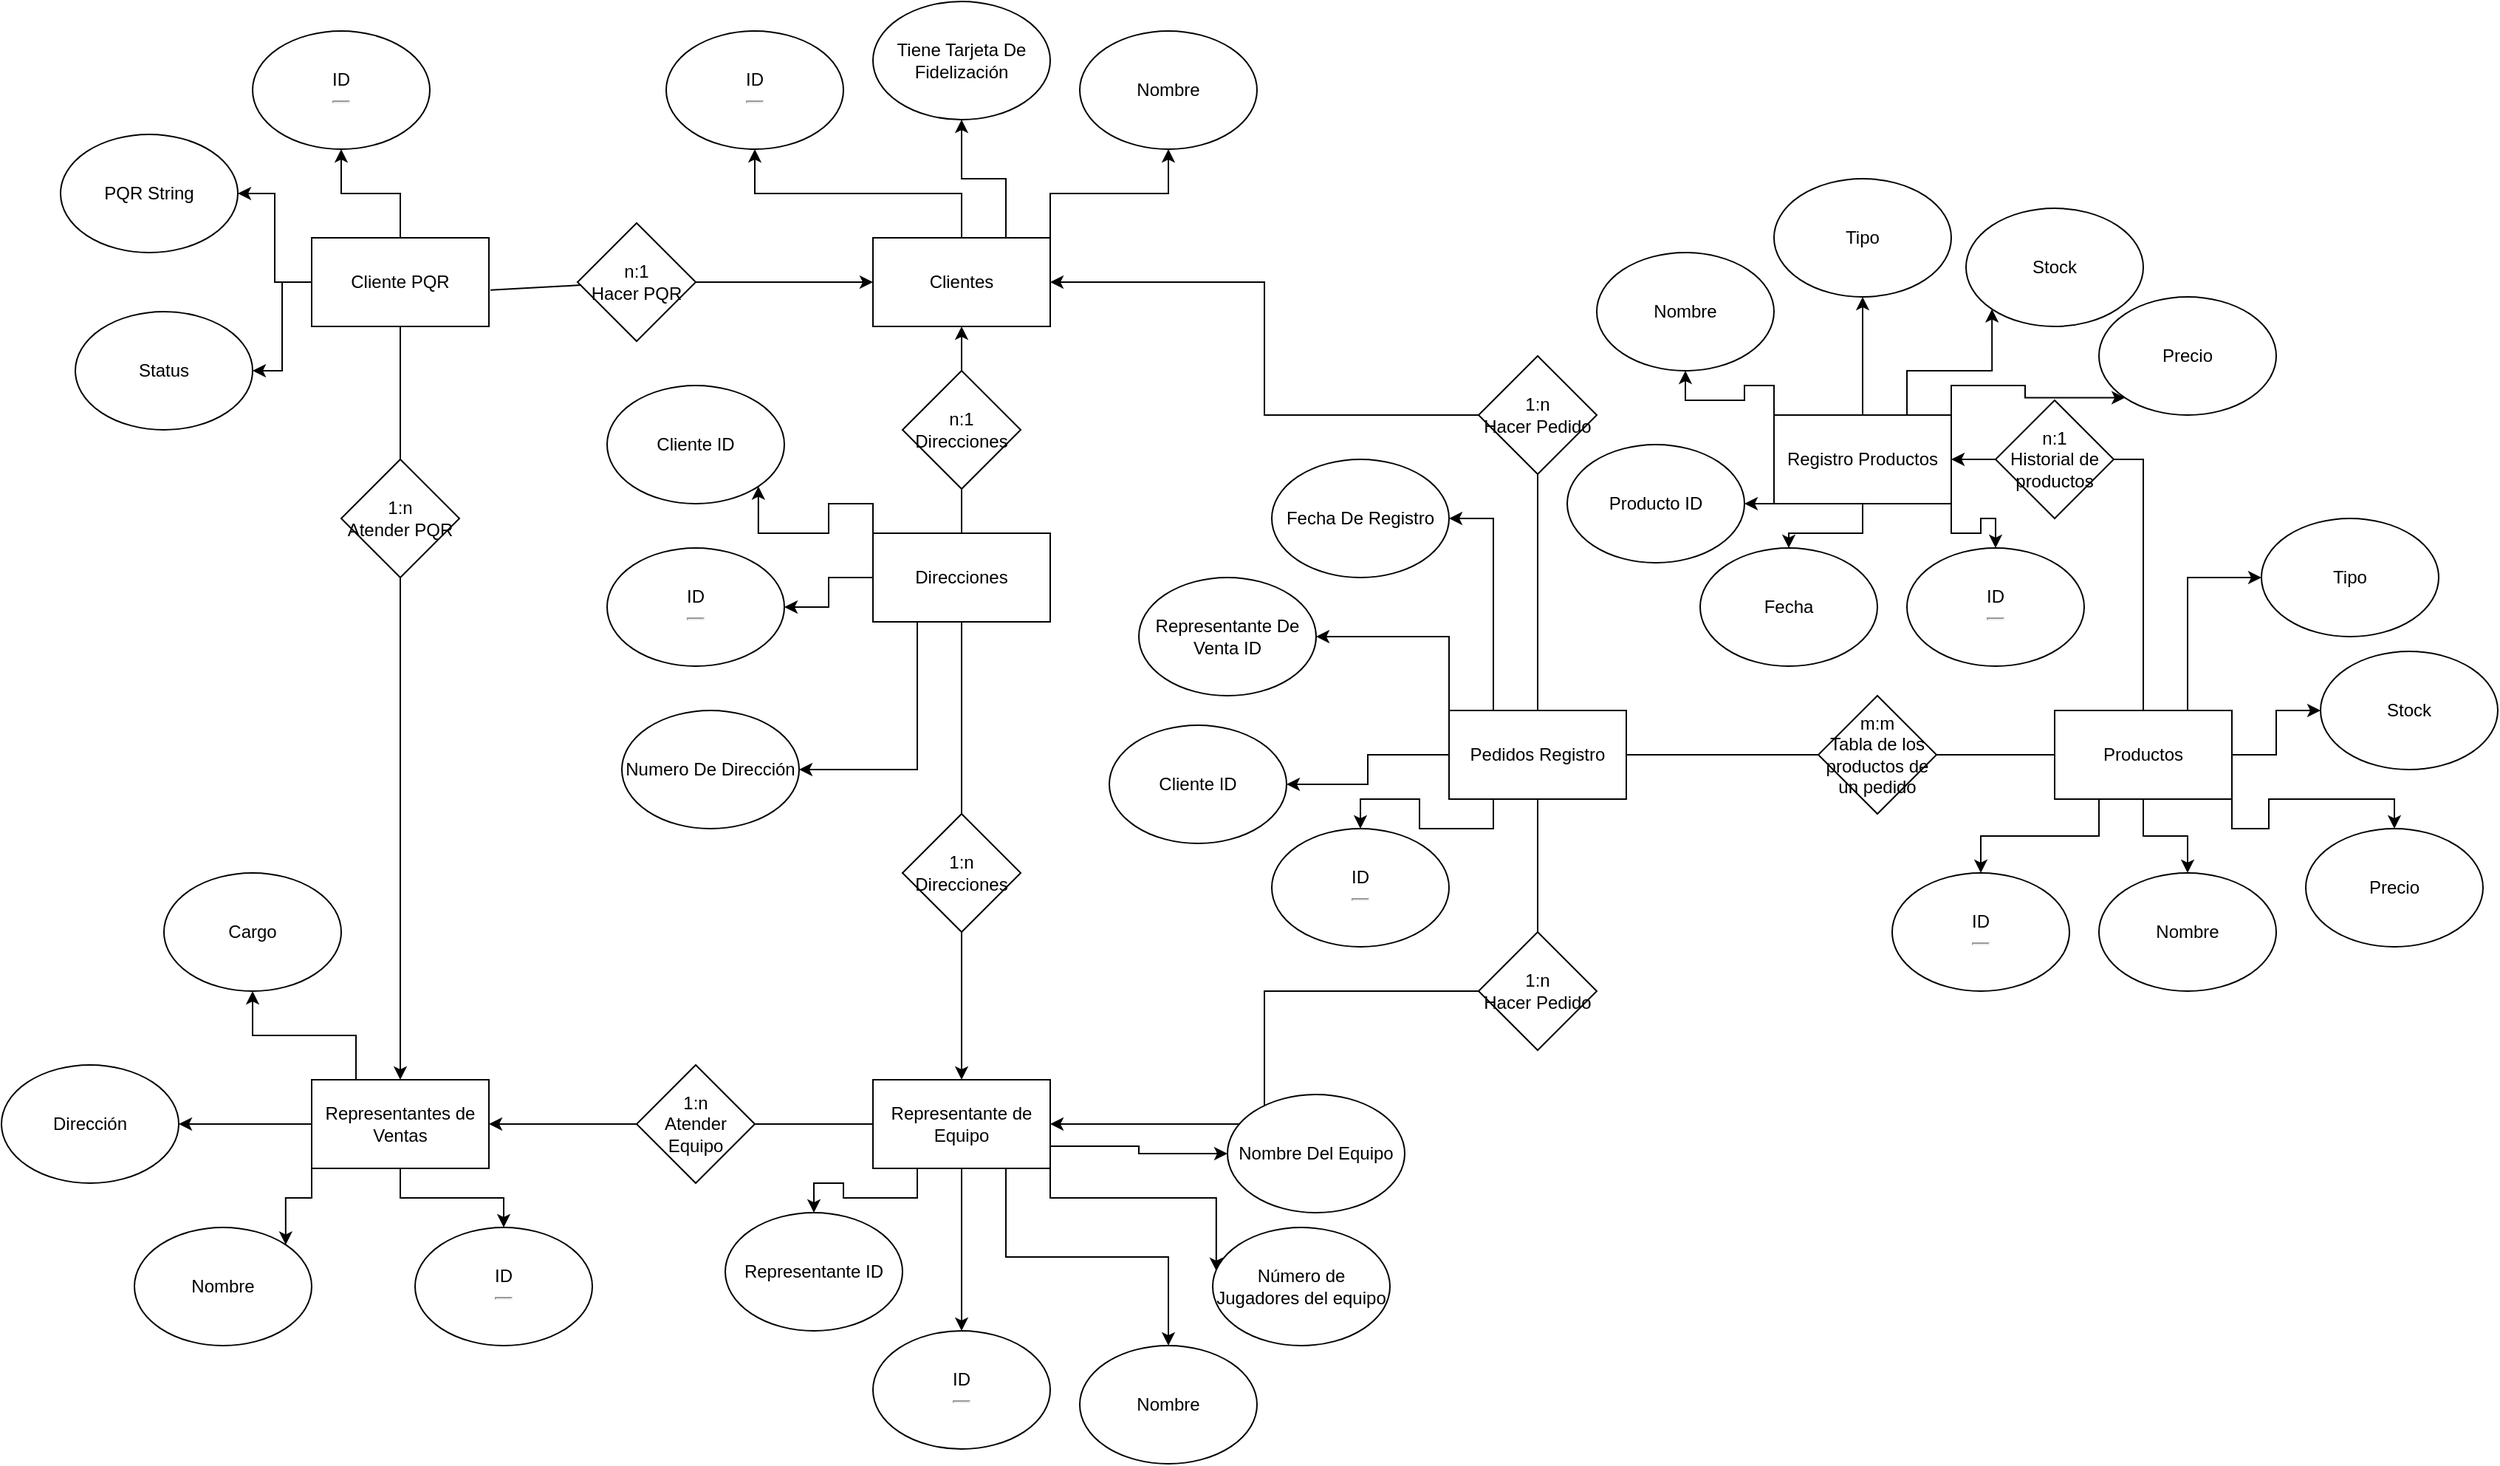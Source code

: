 <mxfile version="28.1.2">
  <diagram name="Page-1" id="uvxakMY1Tl4z4DkVzuHC">
    <mxGraphModel dx="2788" dy="1051" grid="0" gridSize="10" guides="1" tooltips="1" connect="1" arrows="1" fold="1" page="1" pageScale="1" pageWidth="850" pageHeight="1100" background="none" math="0" shadow="0">
      <root>
        <mxCell id="0" />
        <mxCell id="1" parent="0" />
        <mxCell id="mCUT53ah34eajxntrEGg-59" style="edgeStyle=orthogonalEdgeStyle;rounded=0;orthogonalLoop=1;jettySize=auto;html=1;exitX=0.5;exitY=0;exitDx=0;exitDy=0;entryX=0.5;entryY=1;entryDx=0;entryDy=0;" edge="1" parent="1" source="mCUT53ah34eajxntrEGg-1" target="mCUT53ah34eajxntrEGg-55">
          <mxGeometry relative="1" as="geometry" />
        </mxCell>
        <mxCell id="mCUT53ah34eajxntrEGg-60" style="edgeStyle=orthogonalEdgeStyle;rounded=0;orthogonalLoop=1;jettySize=auto;html=1;exitX=0.75;exitY=0;exitDx=0;exitDy=0;entryX=0.5;entryY=1;entryDx=0;entryDy=0;" edge="1" parent="1" source="mCUT53ah34eajxntrEGg-1" target="mCUT53ah34eajxntrEGg-56">
          <mxGeometry relative="1" as="geometry" />
        </mxCell>
        <mxCell id="mCUT53ah34eajxntrEGg-61" style="edgeStyle=orthogonalEdgeStyle;rounded=0;orthogonalLoop=1;jettySize=auto;html=1;exitX=1;exitY=0;exitDx=0;exitDy=0;" edge="1" parent="1" source="mCUT53ah34eajxntrEGg-1" target="mCUT53ah34eajxntrEGg-54">
          <mxGeometry relative="1" as="geometry" />
        </mxCell>
        <mxCell id="mCUT53ah34eajxntrEGg-1" value="Clientes" style="rounded=0;whiteSpace=wrap;html=1;" vertex="1" parent="1">
          <mxGeometry x="310" y="170" width="120" height="60" as="geometry" />
        </mxCell>
        <mxCell id="mCUT53ah34eajxntrEGg-2" value="" style="edgeStyle=orthogonalEdgeStyle;rounded=0;orthogonalLoop=1;jettySize=auto;html=1;endArrow=none;endFill=0;" edge="1" parent="1" source="mCUT53ah34eajxntrEGg-4" target="mCUT53ah34eajxntrEGg-39">
          <mxGeometry relative="1" as="geometry" />
        </mxCell>
        <mxCell id="mCUT53ah34eajxntrEGg-3" style="edgeStyle=orthogonalEdgeStyle;rounded=0;orthogonalLoop=1;jettySize=auto;html=1;entryX=0.5;entryY=0;entryDx=0;entryDy=0;exitX=0.25;exitY=1;exitDx=0;exitDy=0;" edge="1" parent="1" source="mCUT53ah34eajxntrEGg-4" target="mCUT53ah34eajxntrEGg-43">
          <mxGeometry relative="1" as="geometry" />
        </mxCell>
        <mxCell id="mCUT53ah34eajxntrEGg-79" style="edgeStyle=orthogonalEdgeStyle;rounded=0;orthogonalLoop=1;jettySize=auto;html=1;exitX=0.5;exitY=1;exitDx=0;exitDy=0;entryX=0.5;entryY=0;entryDx=0;entryDy=0;" edge="1" parent="1" source="mCUT53ah34eajxntrEGg-4" target="mCUT53ah34eajxntrEGg-77">
          <mxGeometry relative="1" as="geometry" />
        </mxCell>
        <mxCell id="mCUT53ah34eajxntrEGg-81" style="edgeStyle=orthogonalEdgeStyle;rounded=0;orthogonalLoop=1;jettySize=auto;html=1;exitX=1;exitY=1;exitDx=0;exitDy=0;" edge="1" parent="1" source="mCUT53ah34eajxntrEGg-4" target="mCUT53ah34eajxntrEGg-80">
          <mxGeometry relative="1" as="geometry" />
        </mxCell>
        <mxCell id="mCUT53ah34eajxntrEGg-83" style="edgeStyle=orthogonalEdgeStyle;rounded=0;orthogonalLoop=1;jettySize=auto;html=1;exitX=1;exitY=0.5;exitDx=0;exitDy=0;entryX=0;entryY=0.5;entryDx=0;entryDy=0;" edge="1" parent="1" source="mCUT53ah34eajxntrEGg-4" target="mCUT53ah34eajxntrEGg-82">
          <mxGeometry relative="1" as="geometry" />
        </mxCell>
        <mxCell id="mCUT53ah34eajxntrEGg-85" style="edgeStyle=orthogonalEdgeStyle;rounded=0;orthogonalLoop=1;jettySize=auto;html=1;exitX=0.75;exitY=0;exitDx=0;exitDy=0;entryX=0;entryY=0.5;entryDx=0;entryDy=0;" edge="1" parent="1" source="mCUT53ah34eajxntrEGg-4" target="mCUT53ah34eajxntrEGg-84">
          <mxGeometry relative="1" as="geometry" />
        </mxCell>
        <mxCell id="mCUT53ah34eajxntrEGg-101" style="edgeStyle=orthogonalEdgeStyle;rounded=0;orthogonalLoop=1;jettySize=auto;html=1;exitX=0.5;exitY=0;exitDx=0;exitDy=0;entryX=1;entryY=0.5;entryDx=0;entryDy=0;endArrow=none;endFill=0;" edge="1" parent="1" source="mCUT53ah34eajxntrEGg-4" target="mCUT53ah34eajxntrEGg-98">
          <mxGeometry relative="1" as="geometry" />
        </mxCell>
        <mxCell id="mCUT53ah34eajxntrEGg-4" value="Productos" style="rounded=0;whiteSpace=wrap;html=1;" vertex="1" parent="1">
          <mxGeometry x="1110" y="490" width="120" height="60" as="geometry" />
        </mxCell>
        <mxCell id="mCUT53ah34eajxntrEGg-5" style="edgeStyle=orthogonalEdgeStyle;rounded=0;orthogonalLoop=1;jettySize=auto;html=1;exitX=0.25;exitY=1;exitDx=0;exitDy=0;" edge="1" parent="1" source="mCUT53ah34eajxntrEGg-6" target="mCUT53ah34eajxntrEGg-44">
          <mxGeometry relative="1" as="geometry" />
        </mxCell>
        <mxCell id="mCUT53ah34eajxntrEGg-72" style="edgeStyle=orthogonalEdgeStyle;rounded=0;orthogonalLoop=1;jettySize=auto;html=1;exitX=0;exitY=0.5;exitDx=0;exitDy=0;entryX=1;entryY=0.5;entryDx=0;entryDy=0;" edge="1" parent="1" source="mCUT53ah34eajxntrEGg-6" target="mCUT53ah34eajxntrEGg-71">
          <mxGeometry relative="1" as="geometry" />
        </mxCell>
        <mxCell id="mCUT53ah34eajxntrEGg-74" style="edgeStyle=orthogonalEdgeStyle;rounded=0;orthogonalLoop=1;jettySize=auto;html=1;exitX=0;exitY=0;exitDx=0;exitDy=0;entryX=1;entryY=0.5;entryDx=0;entryDy=0;" edge="1" parent="1" source="mCUT53ah34eajxntrEGg-6" target="mCUT53ah34eajxntrEGg-73">
          <mxGeometry relative="1" as="geometry" />
        </mxCell>
        <mxCell id="mCUT53ah34eajxntrEGg-76" style="edgeStyle=orthogonalEdgeStyle;rounded=0;orthogonalLoop=1;jettySize=auto;html=1;exitX=0.25;exitY=0;exitDx=0;exitDy=0;entryX=1;entryY=0.5;entryDx=0;entryDy=0;" edge="1" parent="1" source="mCUT53ah34eajxntrEGg-6" target="mCUT53ah34eajxntrEGg-75">
          <mxGeometry relative="1" as="geometry" />
        </mxCell>
        <mxCell id="mCUT53ah34eajxntrEGg-6" value="Pedidos Registro" style="rounded=0;whiteSpace=wrap;html=1;" vertex="1" parent="1">
          <mxGeometry x="700" y="490" width="120" height="60" as="geometry" />
        </mxCell>
        <mxCell id="mCUT53ah34eajxntrEGg-7" style="edgeStyle=orthogonalEdgeStyle;rounded=0;orthogonalLoop=1;jettySize=auto;html=1;" edge="1" parent="1" source="mCUT53ah34eajxntrEGg-8" target="mCUT53ah34eajxntrEGg-41">
          <mxGeometry relative="1" as="geometry" />
        </mxCell>
        <mxCell id="mCUT53ah34eajxntrEGg-62" style="edgeStyle=orthogonalEdgeStyle;rounded=0;orthogonalLoop=1;jettySize=auto;html=1;exitX=0.25;exitY=0;exitDx=0;exitDy=0;" edge="1" parent="1" source="mCUT53ah34eajxntrEGg-8" target="mCUT53ah34eajxntrEGg-53">
          <mxGeometry relative="1" as="geometry" />
        </mxCell>
        <mxCell id="mCUT53ah34eajxntrEGg-63" style="edgeStyle=orthogonalEdgeStyle;rounded=0;orthogonalLoop=1;jettySize=auto;html=1;exitX=0;exitY=0.5;exitDx=0;exitDy=0;entryX=1;entryY=0.5;entryDx=0;entryDy=0;" edge="1" parent="1" source="mCUT53ah34eajxntrEGg-8" target="mCUT53ah34eajxntrEGg-52">
          <mxGeometry relative="1" as="geometry" />
        </mxCell>
        <mxCell id="mCUT53ah34eajxntrEGg-64" style="edgeStyle=orthogonalEdgeStyle;rounded=0;orthogonalLoop=1;jettySize=auto;html=1;exitX=0;exitY=1;exitDx=0;exitDy=0;entryX=1;entryY=0;entryDx=0;entryDy=0;" edge="1" parent="1" source="mCUT53ah34eajxntrEGg-8" target="mCUT53ah34eajxntrEGg-51">
          <mxGeometry relative="1" as="geometry" />
        </mxCell>
        <mxCell id="mCUT53ah34eajxntrEGg-8" value="Representantes de Ventas" style="rounded=0;whiteSpace=wrap;html=1;" vertex="1" parent="1">
          <mxGeometry x="-70" y="740" width="120" height="60" as="geometry" />
        </mxCell>
        <mxCell id="mCUT53ah34eajxntrEGg-9" style="edgeStyle=orthogonalEdgeStyle;rounded=0;orthogonalLoop=1;jettySize=auto;html=1;entryX=0.5;entryY=0;entryDx=0;entryDy=0;" edge="1" parent="1" source="mCUT53ah34eajxntrEGg-10" target="mCUT53ah34eajxntrEGg-42">
          <mxGeometry relative="1" as="geometry" />
        </mxCell>
        <mxCell id="mCUT53ah34eajxntrEGg-65" style="edgeStyle=orthogonalEdgeStyle;rounded=0;orthogonalLoop=1;jettySize=auto;html=1;exitX=1;exitY=1;exitDx=0;exitDy=0;entryX=0.02;entryY=0.368;entryDx=0;entryDy=0;entryPerimeter=0;" edge="1" parent="1" source="mCUT53ah34eajxntrEGg-10" target="mCUT53ah34eajxntrEGg-50">
          <mxGeometry relative="1" as="geometry" />
        </mxCell>
        <mxCell id="mCUT53ah34eajxntrEGg-66" style="edgeStyle=orthogonalEdgeStyle;rounded=0;orthogonalLoop=1;jettySize=auto;html=1;exitX=1;exitY=0.75;exitDx=0;exitDy=0;" edge="1" parent="1" source="mCUT53ah34eajxntrEGg-10" target="mCUT53ah34eajxntrEGg-49">
          <mxGeometry relative="1" as="geometry" />
        </mxCell>
        <mxCell id="mCUT53ah34eajxntrEGg-67" style="edgeStyle=orthogonalEdgeStyle;rounded=0;orthogonalLoop=1;jettySize=auto;html=1;exitX=0.75;exitY=1;exitDx=0;exitDy=0;" edge="1" parent="1" source="mCUT53ah34eajxntrEGg-10" target="mCUT53ah34eajxntrEGg-48">
          <mxGeometry relative="1" as="geometry" />
        </mxCell>
        <mxCell id="mCUT53ah34eajxntrEGg-104" style="edgeStyle=orthogonalEdgeStyle;rounded=0;orthogonalLoop=1;jettySize=auto;html=1;exitX=0.25;exitY=1;exitDx=0;exitDy=0;entryX=0.5;entryY=0;entryDx=0;entryDy=0;" edge="1" parent="1" source="mCUT53ah34eajxntrEGg-10" target="mCUT53ah34eajxntrEGg-103">
          <mxGeometry relative="1" as="geometry" />
        </mxCell>
        <mxCell id="mCUT53ah34eajxntrEGg-10" value="Representante de Equipo" style="rounded=0;whiteSpace=wrap;html=1;" vertex="1" parent="1">
          <mxGeometry x="310" y="740" width="120" height="60" as="geometry" />
        </mxCell>
        <mxCell id="mCUT53ah34eajxntrEGg-11" style="edgeStyle=orthogonalEdgeStyle;rounded=0;orthogonalLoop=1;jettySize=auto;html=1;" edge="1" parent="1" source="mCUT53ah34eajxntrEGg-12" target="mCUT53ah34eajxntrEGg-8">
          <mxGeometry relative="1" as="geometry" />
        </mxCell>
        <mxCell id="mCUT53ah34eajxntrEGg-12" value="1:n&lt;div&gt;Atender Equipo&lt;/div&gt;" style="rhombus;whiteSpace=wrap;html=1;rounded=0;" vertex="1" parent="1">
          <mxGeometry x="150" y="730" width="80" height="80" as="geometry" />
        </mxCell>
        <mxCell id="mCUT53ah34eajxntrEGg-13" value="" style="endArrow=none;html=1;rounded=0;exitX=1;exitY=0.5;exitDx=0;exitDy=0;entryX=0;entryY=0.5;entryDx=0;entryDy=0;" edge="1" parent="1" source="mCUT53ah34eajxntrEGg-12" target="mCUT53ah34eajxntrEGg-10">
          <mxGeometry width="50" height="50" relative="1" as="geometry">
            <mxPoint x="380" y="700" as="sourcePoint" />
            <mxPoint x="430" y="650" as="targetPoint" />
          </mxGeometry>
        </mxCell>
        <mxCell id="mCUT53ah34eajxntrEGg-14" style="edgeStyle=orthogonalEdgeStyle;rounded=0;orthogonalLoop=1;jettySize=auto;html=1;" edge="1" parent="1" source="mCUT53ah34eajxntrEGg-17" target="mCUT53ah34eajxntrEGg-40">
          <mxGeometry relative="1" as="geometry" />
        </mxCell>
        <mxCell id="mCUT53ah34eajxntrEGg-15" style="edgeStyle=orthogonalEdgeStyle;rounded=0;orthogonalLoop=1;jettySize=auto;html=1;entryX=1;entryY=0.5;entryDx=0;entryDy=0;" edge="1" parent="1" source="mCUT53ah34eajxntrEGg-17" target="mCUT53ah34eajxntrEGg-46">
          <mxGeometry relative="1" as="geometry" />
        </mxCell>
        <mxCell id="mCUT53ah34eajxntrEGg-16" style="edgeStyle=orthogonalEdgeStyle;rounded=0;orthogonalLoop=1;jettySize=auto;html=1;entryX=1;entryY=0.5;entryDx=0;entryDy=0;" edge="1" parent="1" source="mCUT53ah34eajxntrEGg-17" target="mCUT53ah34eajxntrEGg-47">
          <mxGeometry relative="1" as="geometry" />
        </mxCell>
        <mxCell id="mCUT53ah34eajxntrEGg-17" value="Cliente PQR" style="rounded=0;whiteSpace=wrap;html=1;" vertex="1" parent="1">
          <mxGeometry x="-70" y="170" width="120" height="60" as="geometry" />
        </mxCell>
        <mxCell id="mCUT53ah34eajxntrEGg-18" style="edgeStyle=orthogonalEdgeStyle;rounded=0;orthogonalLoop=1;jettySize=auto;html=1;entryX=0.5;entryY=0;entryDx=0;entryDy=0;" edge="1" parent="1" source="mCUT53ah34eajxntrEGg-19" target="mCUT53ah34eajxntrEGg-8">
          <mxGeometry relative="1" as="geometry" />
        </mxCell>
        <mxCell id="mCUT53ah34eajxntrEGg-19" value="1:n&lt;div&gt;Atender PQR&lt;/div&gt;" style="rhombus;whiteSpace=wrap;html=1;rounded=0;" vertex="1" parent="1">
          <mxGeometry x="-50" y="320" width="80" height="80" as="geometry" />
        </mxCell>
        <mxCell id="mCUT53ah34eajxntrEGg-20" value="" style="endArrow=none;html=1;rounded=0;exitX=0.5;exitY=1;exitDx=0;exitDy=0;" edge="1" parent="1" source="mCUT53ah34eajxntrEGg-17" target="mCUT53ah34eajxntrEGg-19">
          <mxGeometry width="50" height="50" relative="1" as="geometry">
            <mxPoint x="380" y="600" as="sourcePoint" />
            <mxPoint x="430" y="550" as="targetPoint" />
          </mxGeometry>
        </mxCell>
        <mxCell id="mCUT53ah34eajxntrEGg-21" style="edgeStyle=orthogonalEdgeStyle;rounded=0;orthogonalLoop=1;jettySize=auto;html=1;entryX=0;entryY=0.5;entryDx=0;entryDy=0;" edge="1" parent="1" source="mCUT53ah34eajxntrEGg-22" target="mCUT53ah34eajxntrEGg-1">
          <mxGeometry relative="1" as="geometry" />
        </mxCell>
        <mxCell id="mCUT53ah34eajxntrEGg-22" value="n:1&lt;div&gt;Hacer PQR&lt;/div&gt;" style="rhombus;whiteSpace=wrap;html=1;rounded=0;" vertex="1" parent="1">
          <mxGeometry x="110" y="160" width="80" height="80" as="geometry" />
        </mxCell>
        <mxCell id="mCUT53ah34eajxntrEGg-23" value="" style="endArrow=none;html=1;rounded=0;exitX=1.008;exitY=0.589;exitDx=0;exitDy=0;exitPerimeter=0;" edge="1" parent="1" source="mCUT53ah34eajxntrEGg-17" target="mCUT53ah34eajxntrEGg-22">
          <mxGeometry width="50" height="50" relative="1" as="geometry">
            <mxPoint x="300" y="600" as="sourcePoint" />
            <mxPoint x="350" y="550" as="targetPoint" />
          </mxGeometry>
        </mxCell>
        <mxCell id="mCUT53ah34eajxntrEGg-24" style="edgeStyle=orthogonalEdgeStyle;rounded=0;orthogonalLoop=1;jettySize=auto;html=1;exitX=0.5;exitY=1;exitDx=0;exitDy=0;" edge="1" parent="1" source="mCUT53ah34eajxntrEGg-25" target="mCUT53ah34eajxntrEGg-10">
          <mxGeometry relative="1" as="geometry" />
        </mxCell>
        <mxCell id="mCUT53ah34eajxntrEGg-25" value="1:n&lt;div&gt;Direcciones&lt;/div&gt;" style="rhombus;whiteSpace=wrap;html=1;" vertex="1" parent="1">
          <mxGeometry x="330" y="560" width="80" height="80" as="geometry" />
        </mxCell>
        <mxCell id="mCUT53ah34eajxntrEGg-26" style="edgeStyle=orthogonalEdgeStyle;rounded=0;orthogonalLoop=1;jettySize=auto;html=1;" edge="1" parent="1" source="mCUT53ah34eajxntrEGg-27" target="mCUT53ah34eajxntrEGg-45">
          <mxGeometry relative="1" as="geometry" />
        </mxCell>
        <mxCell id="mCUT53ah34eajxntrEGg-58" style="edgeStyle=orthogonalEdgeStyle;rounded=0;orthogonalLoop=1;jettySize=auto;html=1;exitX=0.25;exitY=1;exitDx=0;exitDy=0;entryX=1;entryY=0.5;entryDx=0;entryDy=0;" edge="1" parent="1" source="mCUT53ah34eajxntrEGg-27" target="mCUT53ah34eajxntrEGg-57">
          <mxGeometry relative="1" as="geometry" />
        </mxCell>
        <mxCell id="mCUT53ah34eajxntrEGg-69" style="edgeStyle=orthogonalEdgeStyle;rounded=0;orthogonalLoop=1;jettySize=auto;html=1;exitX=0;exitY=0;exitDx=0;exitDy=0;entryX=1;entryY=1;entryDx=0;entryDy=0;" edge="1" parent="1" source="mCUT53ah34eajxntrEGg-27" target="mCUT53ah34eajxntrEGg-68">
          <mxGeometry relative="1" as="geometry" />
        </mxCell>
        <mxCell id="mCUT53ah34eajxntrEGg-27" value="Direcciones" style="rounded=0;whiteSpace=wrap;html=1;" vertex="1" parent="1">
          <mxGeometry x="310" y="370" width="120" height="60" as="geometry" />
        </mxCell>
        <mxCell id="mCUT53ah34eajxntrEGg-28" style="edgeStyle=orthogonalEdgeStyle;rounded=0;orthogonalLoop=1;jettySize=auto;html=1;exitX=0.5;exitY=0;exitDx=0;exitDy=0;entryX=0.5;entryY=1;entryDx=0;entryDy=0;" edge="1" parent="1" source="mCUT53ah34eajxntrEGg-29" target="mCUT53ah34eajxntrEGg-1">
          <mxGeometry relative="1" as="geometry" />
        </mxCell>
        <mxCell id="mCUT53ah34eajxntrEGg-29" value="n:1&lt;div&gt;Direcciones&lt;/div&gt;" style="rhombus;whiteSpace=wrap;html=1;" vertex="1" parent="1">
          <mxGeometry x="330" y="260" width="80" height="80" as="geometry" />
        </mxCell>
        <mxCell id="mCUT53ah34eajxntrEGg-30" value="" style="endArrow=none;html=1;rounded=0;entryX=0.5;entryY=1;entryDx=0;entryDy=0;" edge="1" parent="1" source="mCUT53ah34eajxntrEGg-25" target="mCUT53ah34eajxntrEGg-27">
          <mxGeometry width="50" height="50" relative="1" as="geometry">
            <mxPoint x="360" y="600" as="sourcePoint" />
            <mxPoint x="410" y="550" as="targetPoint" />
          </mxGeometry>
        </mxCell>
        <mxCell id="mCUT53ah34eajxntrEGg-31" value="" style="endArrow=none;html=1;rounded=0;entryX=0.5;entryY=1;entryDx=0;entryDy=0;exitX=0.5;exitY=0;exitDx=0;exitDy=0;" edge="1" parent="1" source="mCUT53ah34eajxntrEGg-27" target="mCUT53ah34eajxntrEGg-29">
          <mxGeometry width="50" height="50" relative="1" as="geometry">
            <mxPoint x="360" y="600" as="sourcePoint" />
            <mxPoint x="410" y="550" as="targetPoint" />
          </mxGeometry>
        </mxCell>
        <mxCell id="mCUT53ah34eajxntrEGg-32" style="edgeStyle=orthogonalEdgeStyle;rounded=0;orthogonalLoop=1;jettySize=auto;html=1;entryX=1;entryY=0.5;entryDx=0;entryDy=0;" edge="1" parent="1" source="mCUT53ah34eajxntrEGg-33" target="mCUT53ah34eajxntrEGg-10">
          <mxGeometry relative="1" as="geometry" />
        </mxCell>
        <mxCell id="mCUT53ah34eajxntrEGg-33" value="1:n&lt;div&gt;Hacer Pedido&lt;/div&gt;" style="rhombus;whiteSpace=wrap;html=1;" vertex="1" parent="1">
          <mxGeometry x="720" y="640" width="80" height="80" as="geometry" />
        </mxCell>
        <mxCell id="mCUT53ah34eajxntrEGg-34" style="edgeStyle=orthogonalEdgeStyle;rounded=0;orthogonalLoop=1;jettySize=auto;html=1;entryX=1;entryY=0.5;entryDx=0;entryDy=0;" edge="1" parent="1" source="mCUT53ah34eajxntrEGg-36" target="mCUT53ah34eajxntrEGg-1">
          <mxGeometry relative="1" as="geometry" />
        </mxCell>
        <mxCell id="mCUT53ah34eajxntrEGg-35" style="edgeStyle=orthogonalEdgeStyle;rounded=0;orthogonalLoop=1;jettySize=auto;html=1;entryX=0.5;entryY=0;entryDx=0;entryDy=0;endArrow=none;endFill=0;" edge="1" parent="1" source="mCUT53ah34eajxntrEGg-36" target="mCUT53ah34eajxntrEGg-6">
          <mxGeometry relative="1" as="geometry" />
        </mxCell>
        <mxCell id="mCUT53ah34eajxntrEGg-36" value="1:n&lt;div&gt;Hacer Pedido&lt;/div&gt;" style="rhombus;whiteSpace=wrap;html=1;" vertex="1" parent="1">
          <mxGeometry x="720" y="250" width="80" height="80" as="geometry" />
        </mxCell>
        <mxCell id="mCUT53ah34eajxntrEGg-37" style="edgeStyle=orthogonalEdgeStyle;rounded=0;orthogonalLoop=1;jettySize=auto;html=1;entryX=0.5;entryY=1;entryDx=0;entryDy=0;endArrow=none;endFill=0;" edge="1" parent="1" source="mCUT53ah34eajxntrEGg-33" target="mCUT53ah34eajxntrEGg-6">
          <mxGeometry relative="1" as="geometry" />
        </mxCell>
        <mxCell id="mCUT53ah34eajxntrEGg-38" style="edgeStyle=orthogonalEdgeStyle;rounded=0;orthogonalLoop=1;jettySize=auto;html=1;entryX=1;entryY=0.5;entryDx=0;entryDy=0;endArrow=none;endFill=0;" edge="1" parent="1" source="mCUT53ah34eajxntrEGg-39" target="mCUT53ah34eajxntrEGg-6">
          <mxGeometry relative="1" as="geometry" />
        </mxCell>
        <mxCell id="mCUT53ah34eajxntrEGg-39" value="m:m&lt;div&gt;Tabla de los productos de un pedido&lt;/div&gt;" style="rhombus;whiteSpace=wrap;html=1;rounded=0;" vertex="1" parent="1">
          <mxGeometry x="950" y="480" width="80" height="80" as="geometry" />
        </mxCell>
        <mxCell id="mCUT53ah34eajxntrEGg-40" value="ID&lt;hr&gt;" style="ellipse;whiteSpace=wrap;html=1;" vertex="1" parent="1">
          <mxGeometry x="-110" y="30" width="120" height="80" as="geometry" />
        </mxCell>
        <mxCell id="mCUT53ah34eajxntrEGg-41" value="ID&lt;hr&gt;" style="ellipse;whiteSpace=wrap;html=1;" vertex="1" parent="1">
          <mxGeometry y="840" width="120" height="80" as="geometry" />
        </mxCell>
        <mxCell id="mCUT53ah34eajxntrEGg-42" value="ID&lt;hr&gt;" style="ellipse;whiteSpace=wrap;html=1;" vertex="1" parent="1">
          <mxGeometry x="310" y="910" width="120" height="80" as="geometry" />
        </mxCell>
        <mxCell id="mCUT53ah34eajxntrEGg-43" value="ID&lt;hr&gt;" style="ellipse;whiteSpace=wrap;html=1;" vertex="1" parent="1">
          <mxGeometry x="1000" y="600" width="120" height="80" as="geometry" />
        </mxCell>
        <mxCell id="mCUT53ah34eajxntrEGg-44" value="ID&lt;hr&gt;" style="ellipse;whiteSpace=wrap;html=1;" vertex="1" parent="1">
          <mxGeometry x="580" y="570" width="120" height="80" as="geometry" />
        </mxCell>
        <mxCell id="mCUT53ah34eajxntrEGg-45" value="ID&lt;hr&gt;" style="ellipse;whiteSpace=wrap;html=1;" vertex="1" parent="1">
          <mxGeometry x="130" y="380" width="120" height="80" as="geometry" />
        </mxCell>
        <mxCell id="mCUT53ah34eajxntrEGg-46" value="PQR String" style="ellipse;whiteSpace=wrap;html=1;" vertex="1" parent="1">
          <mxGeometry x="-240" y="100" width="120" height="80" as="geometry" />
        </mxCell>
        <mxCell id="mCUT53ah34eajxntrEGg-47" value="Status" style="ellipse;whiteSpace=wrap;html=1;" vertex="1" parent="1">
          <mxGeometry x="-230" y="220" width="120" height="80" as="geometry" />
        </mxCell>
        <mxCell id="mCUT53ah34eajxntrEGg-48" value="Nombre" style="ellipse;whiteSpace=wrap;html=1;" vertex="1" parent="1">
          <mxGeometry x="450" y="920" width="120" height="80" as="geometry" />
        </mxCell>
        <mxCell id="mCUT53ah34eajxntrEGg-49" value="Nombre Del Equipo" style="ellipse;whiteSpace=wrap;html=1;" vertex="1" parent="1">
          <mxGeometry x="550" y="750" width="120" height="80" as="geometry" />
        </mxCell>
        <mxCell id="mCUT53ah34eajxntrEGg-50" value="Número de Jugadores del equipo" style="ellipse;whiteSpace=wrap;html=1;" vertex="1" parent="1">
          <mxGeometry x="540" y="840" width="120" height="80" as="geometry" />
        </mxCell>
        <mxCell id="mCUT53ah34eajxntrEGg-51" value="Nombre" style="ellipse;whiteSpace=wrap;html=1;" vertex="1" parent="1">
          <mxGeometry x="-190" y="840" width="120" height="80" as="geometry" />
        </mxCell>
        <mxCell id="mCUT53ah34eajxntrEGg-52" value="Dirección" style="ellipse;whiteSpace=wrap;html=1;" vertex="1" parent="1">
          <mxGeometry x="-280" y="730" width="120" height="80" as="geometry" />
        </mxCell>
        <mxCell id="mCUT53ah34eajxntrEGg-53" value="Cargo" style="ellipse;whiteSpace=wrap;html=1;" vertex="1" parent="1">
          <mxGeometry x="-170" y="600" width="120" height="80" as="geometry" />
        </mxCell>
        <mxCell id="mCUT53ah34eajxntrEGg-54" value="Nombre" style="ellipse;whiteSpace=wrap;html=1;" vertex="1" parent="1">
          <mxGeometry x="450" y="30" width="120" height="80" as="geometry" />
        </mxCell>
        <mxCell id="mCUT53ah34eajxntrEGg-55" value="ID&lt;hr&gt;" style="ellipse;whiteSpace=wrap;html=1;" vertex="1" parent="1">
          <mxGeometry x="170" y="30" width="120" height="80" as="geometry" />
        </mxCell>
        <mxCell id="mCUT53ah34eajxntrEGg-56" value="Tiene Tarjeta De Fidelización" style="ellipse;whiteSpace=wrap;html=1;" vertex="1" parent="1">
          <mxGeometry x="310" y="10" width="120" height="80" as="geometry" />
        </mxCell>
        <mxCell id="mCUT53ah34eajxntrEGg-57" value="Numero De Dirección" style="ellipse;whiteSpace=wrap;html=1;" vertex="1" parent="1">
          <mxGeometry x="140" y="490" width="120" height="80" as="geometry" />
        </mxCell>
        <mxCell id="mCUT53ah34eajxntrEGg-68" value="Cliente ID" style="ellipse;whiteSpace=wrap;html=1;" vertex="1" parent="1">
          <mxGeometry x="130" y="270" width="120" height="80" as="geometry" />
        </mxCell>
        <mxCell id="mCUT53ah34eajxntrEGg-71" value="Cliente ID" style="ellipse;whiteSpace=wrap;html=1;" vertex="1" parent="1">
          <mxGeometry x="470" y="500" width="120" height="80" as="geometry" />
        </mxCell>
        <mxCell id="mCUT53ah34eajxntrEGg-73" value="Representante De Venta ID" style="ellipse;whiteSpace=wrap;html=1;" vertex="1" parent="1">
          <mxGeometry x="490" y="400" width="120" height="80" as="geometry" />
        </mxCell>
        <mxCell id="mCUT53ah34eajxntrEGg-75" value="Fecha De Registro" style="ellipse;whiteSpace=wrap;html=1;" vertex="1" parent="1">
          <mxGeometry x="580" y="320" width="120" height="80" as="geometry" />
        </mxCell>
        <mxCell id="mCUT53ah34eajxntrEGg-77" value="Nombre" style="ellipse;whiteSpace=wrap;html=1;" vertex="1" parent="1">
          <mxGeometry x="1140" y="600" width="120" height="80" as="geometry" />
        </mxCell>
        <mxCell id="mCUT53ah34eajxntrEGg-80" value="Precio" style="ellipse;whiteSpace=wrap;html=1;" vertex="1" parent="1">
          <mxGeometry x="1280" y="570" width="120" height="80" as="geometry" />
        </mxCell>
        <mxCell id="mCUT53ah34eajxntrEGg-82" value="Stock" style="ellipse;whiteSpace=wrap;html=1;" vertex="1" parent="1">
          <mxGeometry x="1290" y="450" width="120" height="80" as="geometry" />
        </mxCell>
        <mxCell id="mCUT53ah34eajxntrEGg-84" value="Tipo" style="ellipse;whiteSpace=wrap;html=1;" vertex="1" parent="1">
          <mxGeometry x="1250" y="360" width="120" height="80" as="geometry" />
        </mxCell>
        <mxCell id="mCUT53ah34eajxntrEGg-106" style="edgeStyle=orthogonalEdgeStyle;rounded=0;orthogonalLoop=1;jettySize=auto;html=1;exitX=1;exitY=1;exitDx=0;exitDy=0;entryX=0.5;entryY=0;entryDx=0;entryDy=0;" edge="1" parent="1" source="mCUT53ah34eajxntrEGg-92" target="mCUT53ah34eajxntrEGg-93">
          <mxGeometry relative="1" as="geometry" />
        </mxCell>
        <mxCell id="mCUT53ah34eajxntrEGg-107" style="edgeStyle=orthogonalEdgeStyle;rounded=0;orthogonalLoop=1;jettySize=auto;html=1;exitX=0.5;exitY=1;exitDx=0;exitDy=0;entryX=0.5;entryY=0;entryDx=0;entryDy=0;" edge="1" parent="1" source="mCUT53ah34eajxntrEGg-92" target="mCUT53ah34eajxntrEGg-102">
          <mxGeometry relative="1" as="geometry" />
        </mxCell>
        <mxCell id="mCUT53ah34eajxntrEGg-108" style="edgeStyle=orthogonalEdgeStyle;rounded=0;orthogonalLoop=1;jettySize=auto;html=1;exitX=0;exitY=1;exitDx=0;exitDy=0;entryX=1;entryY=0.5;entryDx=0;entryDy=0;" edge="1" parent="1" source="mCUT53ah34eajxntrEGg-92" target="mCUT53ah34eajxntrEGg-105">
          <mxGeometry relative="1" as="geometry" />
        </mxCell>
        <mxCell id="mCUT53ah34eajxntrEGg-109" style="edgeStyle=orthogonalEdgeStyle;rounded=0;orthogonalLoop=1;jettySize=auto;html=1;exitX=0;exitY=0;exitDx=0;exitDy=0;entryX=0.5;entryY=1;entryDx=0;entryDy=0;" edge="1" parent="1" source="mCUT53ah34eajxntrEGg-92" target="mCUT53ah34eajxntrEGg-94">
          <mxGeometry relative="1" as="geometry" />
        </mxCell>
        <mxCell id="mCUT53ah34eajxntrEGg-110" style="edgeStyle=orthogonalEdgeStyle;rounded=0;orthogonalLoop=1;jettySize=auto;html=1;exitX=0.5;exitY=0;exitDx=0;exitDy=0;" edge="1" parent="1" source="mCUT53ah34eajxntrEGg-92" target="mCUT53ah34eajxntrEGg-97">
          <mxGeometry relative="1" as="geometry" />
        </mxCell>
        <mxCell id="mCUT53ah34eajxntrEGg-111" style="edgeStyle=orthogonalEdgeStyle;rounded=0;orthogonalLoop=1;jettySize=auto;html=1;exitX=0.75;exitY=0;exitDx=0;exitDy=0;entryX=0;entryY=1;entryDx=0;entryDy=0;" edge="1" parent="1" source="mCUT53ah34eajxntrEGg-92" target="mCUT53ah34eajxntrEGg-96">
          <mxGeometry relative="1" as="geometry" />
        </mxCell>
        <mxCell id="mCUT53ah34eajxntrEGg-112" style="edgeStyle=orthogonalEdgeStyle;rounded=0;orthogonalLoop=1;jettySize=auto;html=1;exitX=1;exitY=0;exitDx=0;exitDy=0;entryX=0;entryY=1;entryDx=0;entryDy=0;" edge="1" parent="1" source="mCUT53ah34eajxntrEGg-92" target="mCUT53ah34eajxntrEGg-95">
          <mxGeometry relative="1" as="geometry" />
        </mxCell>
        <mxCell id="mCUT53ah34eajxntrEGg-92" value="Registro Productos" style="rounded=0;whiteSpace=wrap;html=1;" vertex="1" parent="1">
          <mxGeometry x="920" y="290" width="120" height="60" as="geometry" />
        </mxCell>
        <mxCell id="mCUT53ah34eajxntrEGg-93" value="ID&lt;hr&gt;" style="ellipse;whiteSpace=wrap;html=1;" vertex="1" parent="1">
          <mxGeometry x="1010" y="380" width="120" height="80" as="geometry" />
        </mxCell>
        <mxCell id="mCUT53ah34eajxntrEGg-94" value="Nombre" style="ellipse;whiteSpace=wrap;html=1;" vertex="1" parent="1">
          <mxGeometry x="800" y="180" width="120" height="80" as="geometry" />
        </mxCell>
        <mxCell id="mCUT53ah34eajxntrEGg-95" value="Precio" style="ellipse;whiteSpace=wrap;html=1;" vertex="1" parent="1">
          <mxGeometry x="1140" y="210" width="120" height="80" as="geometry" />
        </mxCell>
        <mxCell id="mCUT53ah34eajxntrEGg-96" value="Stock" style="ellipse;whiteSpace=wrap;html=1;" vertex="1" parent="1">
          <mxGeometry x="1050" y="150" width="120" height="80" as="geometry" />
        </mxCell>
        <mxCell id="mCUT53ah34eajxntrEGg-97" value="Tipo" style="ellipse;whiteSpace=wrap;html=1;" vertex="1" parent="1">
          <mxGeometry x="920" y="130" width="120" height="80" as="geometry" />
        </mxCell>
        <mxCell id="mCUT53ah34eajxntrEGg-99" style="edgeStyle=orthogonalEdgeStyle;rounded=0;orthogonalLoop=1;jettySize=auto;html=1;exitX=0;exitY=0.5;exitDx=0;exitDy=0;entryX=1;entryY=0.5;entryDx=0;entryDy=0;" edge="1" parent="1" source="mCUT53ah34eajxntrEGg-98" target="mCUT53ah34eajxntrEGg-92">
          <mxGeometry relative="1" as="geometry" />
        </mxCell>
        <mxCell id="mCUT53ah34eajxntrEGg-98" value="n:1&lt;div&gt;Historial de productos&lt;/div&gt;" style="rhombus;whiteSpace=wrap;html=1;" vertex="1" parent="1">
          <mxGeometry x="1070" y="280" width="80" height="80" as="geometry" />
        </mxCell>
        <mxCell id="mCUT53ah34eajxntrEGg-102" value="Fecha" style="ellipse;whiteSpace=wrap;html=1;" vertex="1" parent="1">
          <mxGeometry x="870" y="380" width="120" height="80" as="geometry" />
        </mxCell>
        <mxCell id="mCUT53ah34eajxntrEGg-103" value="Representante ID" style="ellipse;whiteSpace=wrap;html=1;" vertex="1" parent="1">
          <mxGeometry x="210" y="830" width="120" height="80" as="geometry" />
        </mxCell>
        <mxCell id="mCUT53ah34eajxntrEGg-105" value="Producto ID" style="ellipse;whiteSpace=wrap;html=1;" vertex="1" parent="1">
          <mxGeometry x="780" y="310" width="120" height="80" as="geometry" />
        </mxCell>
      </root>
    </mxGraphModel>
  </diagram>
</mxfile>
